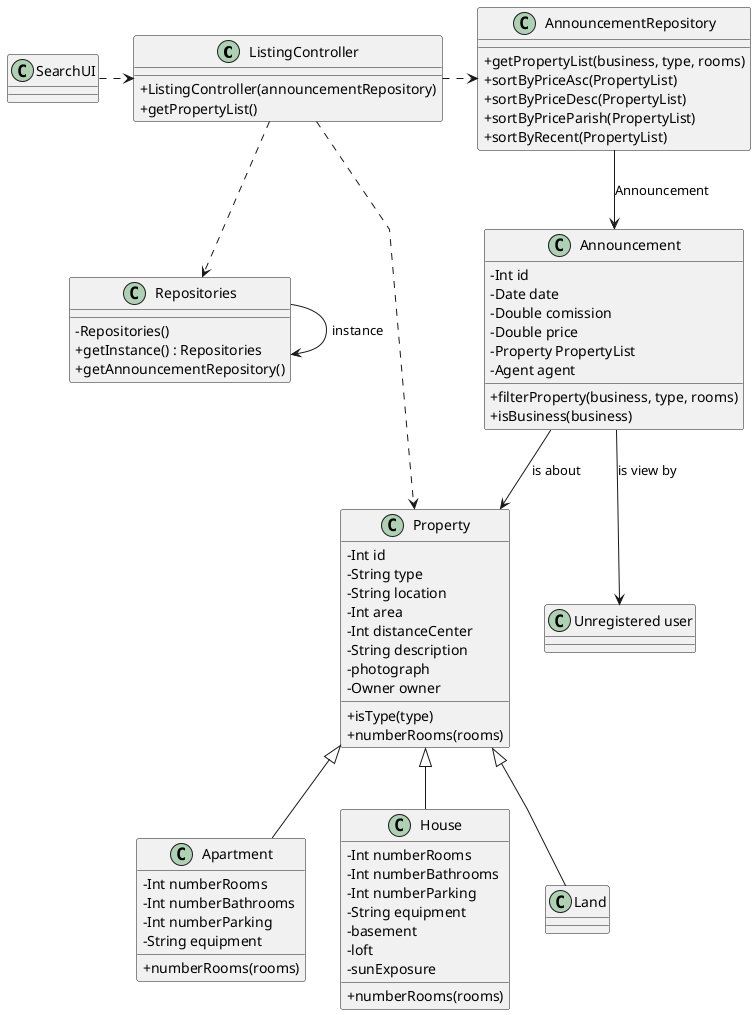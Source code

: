 @startuml
'skinparam monochrome true
skinparam packageStyle rectangle
skinparam shadowing false
skinparam linetype polyline
'skinparam linetype orto

skinparam classAttributeIconSize 0

'left to right direction

class "ListingController" as ctrl{


    +ListingController(announcementRepository)
    + getPropertyList()



}

class AnnouncementRepository {
    + getPropertyList(business, type, rooms)
    + sortByPriceAsc(PropertyList)
    + sortByPriceDesc(PropertyList)
    + sortByPriceParish(PropertyList)
    + sortByRecent(PropertyList)
}

class Property {
    -Int id
    -String type
    -String location
    -Int area
    -Int distanceCenter
    -String description
    -photograph
    -Owner owner

    + isType(type)
    +numberRooms(rooms)
}

class Apartment {
    -Int numberRooms
    -Int numberBathrooms
    -Int numberParking
    -String equipment

    + numberRooms(rooms)
}


class House {
    -Int numberRooms
    -Int numberBathrooms
    -Int numberParking
    -String equipment
    -basement
    -loft
    -sunExposure

    + numberRooms(rooms)
}


class Land {

}

class Announcement {
    -Int id
    -Date date
    -Double comission
    -Double price
    -Property PropertyList
    -Agent agent
    + filterProperty(business, type, rooms)
    +isBusiness(business)
}

class SearchUI {
}

class Repositories {
    - Repositories()
    + getInstance() : Repositories
    + getAnnouncementRepository()
}

class "Unregistered user" as UU {


}


SearchUI .> ctrl

ctrl .> AnnouncementRepository
ctrl .-> Repositories
ctrl .-> Property

class Apartment extends Property
class House extends Property
class Land extends Property


Repositories -> Repositories : instance

AnnouncementRepository --> Announcement : Announcement
Announcement --> Property : is about

Announcement --> UU : is view by

@enduml